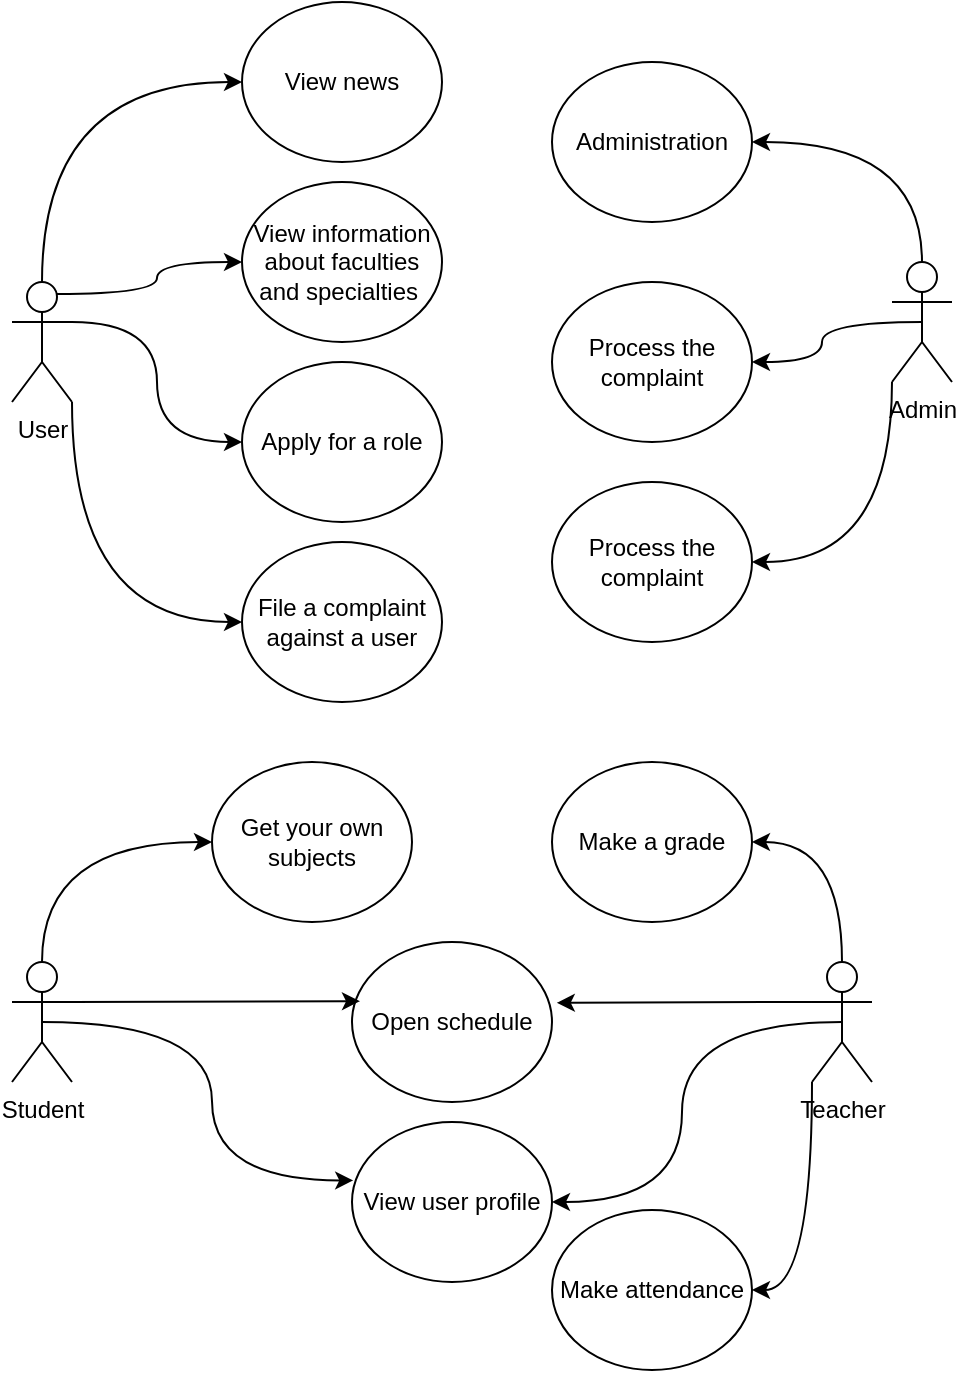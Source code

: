 <mxfile version="24.2.5" type="device">
  <diagram name="Page-1" id="ZKStmGWbIqrhJLMvr5HR">
    <mxGraphModel dx="1502" dy="663" grid="0" gridSize="10" guides="1" tooltips="1" connect="1" arrows="1" fold="1" page="1" pageScale="1" pageWidth="850" pageHeight="1100" math="0" shadow="0">
      <root>
        <mxCell id="0" />
        <mxCell id="1" parent="0" />
        <mxCell id="unA21zPk_1MnVArvOttu-22" style="edgeStyle=orthogonalEdgeStyle;rounded=0;orthogonalLoop=1;jettySize=auto;html=1;entryX=0;entryY=0.5;entryDx=0;entryDy=0;curved=1;" edge="1" parent="1" source="unA21zPk_1MnVArvOttu-1" target="unA21zPk_1MnVArvOttu-5">
          <mxGeometry relative="1" as="geometry">
            <Array as="points">
              <mxPoint x="215" y="80" />
            </Array>
          </mxGeometry>
        </mxCell>
        <mxCell id="unA21zPk_1MnVArvOttu-23" style="edgeStyle=orthogonalEdgeStyle;rounded=0;orthogonalLoop=1;jettySize=auto;html=1;exitX=0.75;exitY=0.1;exitDx=0;exitDy=0;exitPerimeter=0;curved=1;" edge="1" parent="1" source="unA21zPk_1MnVArvOttu-1" target="unA21zPk_1MnVArvOttu-6">
          <mxGeometry relative="1" as="geometry" />
        </mxCell>
        <mxCell id="unA21zPk_1MnVArvOttu-24" style="edgeStyle=orthogonalEdgeStyle;rounded=0;orthogonalLoop=1;jettySize=auto;html=1;exitX=1;exitY=0.333;exitDx=0;exitDy=0;exitPerimeter=0;curved=1;" edge="1" parent="1" source="unA21zPk_1MnVArvOttu-1" target="unA21zPk_1MnVArvOttu-7">
          <mxGeometry relative="1" as="geometry" />
        </mxCell>
        <mxCell id="unA21zPk_1MnVArvOttu-25" style="edgeStyle=orthogonalEdgeStyle;rounded=0;orthogonalLoop=1;jettySize=auto;html=1;exitX=1;exitY=1;exitDx=0;exitDy=0;exitPerimeter=0;entryX=0;entryY=0.5;entryDx=0;entryDy=0;curved=1;" edge="1" parent="1" source="unA21zPk_1MnVArvOttu-1" target="unA21zPk_1MnVArvOttu-8">
          <mxGeometry relative="1" as="geometry" />
        </mxCell>
        <mxCell id="unA21zPk_1MnVArvOttu-1" value="User" style="shape=umlActor;verticalLabelPosition=bottom;verticalAlign=top;html=1;" vertex="1" parent="1">
          <mxGeometry x="200" y="180" width="30" height="60" as="geometry" />
        </mxCell>
        <mxCell id="unA21zPk_1MnVArvOttu-26" style="edgeStyle=orthogonalEdgeStyle;rounded=0;orthogonalLoop=1;jettySize=auto;html=1;exitX=0.5;exitY=0;exitDx=0;exitDy=0;exitPerimeter=0;entryX=1;entryY=0.5;entryDx=0;entryDy=0;curved=1;" edge="1" parent="1" source="unA21zPk_1MnVArvOttu-2" target="unA21zPk_1MnVArvOttu-15">
          <mxGeometry relative="1" as="geometry" />
        </mxCell>
        <mxCell id="unA21zPk_1MnVArvOttu-27" style="edgeStyle=orthogonalEdgeStyle;rounded=0;orthogonalLoop=1;jettySize=auto;html=1;exitX=0.5;exitY=0.5;exitDx=0;exitDy=0;exitPerimeter=0;entryX=1;entryY=0.5;entryDx=0;entryDy=0;curved=1;" edge="1" parent="1" source="unA21zPk_1MnVArvOttu-2" target="unA21zPk_1MnVArvOttu-13">
          <mxGeometry relative="1" as="geometry" />
        </mxCell>
        <mxCell id="unA21zPk_1MnVArvOttu-28" style="edgeStyle=orthogonalEdgeStyle;rounded=0;orthogonalLoop=1;jettySize=auto;html=1;exitX=0;exitY=1;exitDx=0;exitDy=0;exitPerimeter=0;entryX=1;entryY=0.5;entryDx=0;entryDy=0;curved=1;" edge="1" parent="1" source="unA21zPk_1MnVArvOttu-2" target="unA21zPk_1MnVArvOttu-14">
          <mxGeometry relative="1" as="geometry" />
        </mxCell>
        <mxCell id="unA21zPk_1MnVArvOttu-2" value="Admin" style="shape=umlActor;verticalLabelPosition=bottom;verticalAlign=top;html=1;" vertex="1" parent="1">
          <mxGeometry x="640" y="170" width="30" height="60" as="geometry" />
        </mxCell>
        <mxCell id="unA21zPk_1MnVArvOttu-35" style="edgeStyle=orthogonalEdgeStyle;rounded=0;orthogonalLoop=1;jettySize=auto;html=1;exitX=0.5;exitY=0.5;exitDx=0;exitDy=0;exitPerimeter=0;entryX=1;entryY=0.5;entryDx=0;entryDy=0;curved=1;" edge="1" parent="1" source="unA21zPk_1MnVArvOttu-3" target="unA21zPk_1MnVArvOttu-18">
          <mxGeometry relative="1" as="geometry" />
        </mxCell>
        <mxCell id="unA21zPk_1MnVArvOttu-36" style="edgeStyle=orthogonalEdgeStyle;rounded=0;orthogonalLoop=1;jettySize=auto;html=1;exitX=0.5;exitY=0;exitDx=0;exitDy=0;exitPerimeter=0;entryX=1;entryY=0.5;entryDx=0;entryDy=0;curved=1;" edge="1" parent="1" source="unA21zPk_1MnVArvOttu-3" target="unA21zPk_1MnVArvOttu-20">
          <mxGeometry relative="1" as="geometry" />
        </mxCell>
        <mxCell id="unA21zPk_1MnVArvOttu-39" style="edgeStyle=orthogonalEdgeStyle;rounded=0;orthogonalLoop=1;jettySize=auto;html=1;exitX=0;exitY=1;exitDx=0;exitDy=0;exitPerimeter=0;entryX=1;entryY=0.5;entryDx=0;entryDy=0;curved=1;" edge="1" parent="1" source="unA21zPk_1MnVArvOttu-3" target="unA21zPk_1MnVArvOttu-21">
          <mxGeometry relative="1" as="geometry" />
        </mxCell>
        <mxCell id="unA21zPk_1MnVArvOttu-3" value="Teacher" style="shape=umlActor;verticalLabelPosition=bottom;verticalAlign=top;html=1;" vertex="1" parent="1">
          <mxGeometry x="600" y="520" width="30" height="60" as="geometry" />
        </mxCell>
        <mxCell id="unA21zPk_1MnVArvOttu-37" style="edgeStyle=orthogonalEdgeStyle;rounded=0;orthogonalLoop=1;jettySize=auto;html=1;exitX=0.5;exitY=0;exitDx=0;exitDy=0;exitPerimeter=0;entryX=0;entryY=0.5;entryDx=0;entryDy=0;curved=1;" edge="1" parent="1" source="unA21zPk_1MnVArvOttu-4" target="unA21zPk_1MnVArvOttu-19">
          <mxGeometry relative="1" as="geometry" />
        </mxCell>
        <mxCell id="unA21zPk_1MnVArvOttu-4" value="Student" style="shape=umlActor;verticalLabelPosition=bottom;verticalAlign=top;html=1;" vertex="1" parent="1">
          <mxGeometry x="200" y="520" width="30" height="60" as="geometry" />
        </mxCell>
        <mxCell id="unA21zPk_1MnVArvOttu-5" value="&lt;span lang=&quot;en&quot; class=&quot;HwtZe&quot;&gt;View news&lt;/span&gt;" style="ellipse;whiteSpace=wrap;html=1;" vertex="1" parent="1">
          <mxGeometry x="315" y="40" width="100" height="80" as="geometry" />
        </mxCell>
        <mxCell id="unA21zPk_1MnVArvOttu-6" value="View information about faculties and specialties&amp;nbsp;" style="ellipse;whiteSpace=wrap;html=1;" vertex="1" parent="1">
          <mxGeometry x="315" y="130" width="100" height="80" as="geometry" />
        </mxCell>
        <mxCell id="unA21zPk_1MnVArvOttu-7" value="Apply for a role" style="ellipse;whiteSpace=wrap;html=1;" vertex="1" parent="1">
          <mxGeometry x="315" y="220" width="100" height="80" as="geometry" />
        </mxCell>
        <mxCell id="unA21zPk_1MnVArvOttu-8" value="&lt;span lang=&quot;en&quot; class=&quot;HwtZe&quot;&gt;File a complaint against a user&lt;/span&gt;" style="ellipse;whiteSpace=wrap;html=1;" vertex="1" parent="1">
          <mxGeometry x="315" y="310" width="100" height="80" as="geometry" />
        </mxCell>
        <mxCell id="unA21zPk_1MnVArvOttu-13" value="Process the complaint" style="ellipse;whiteSpace=wrap;html=1;" vertex="1" parent="1">
          <mxGeometry x="470" y="180" width="100" height="80" as="geometry" />
        </mxCell>
        <mxCell id="unA21zPk_1MnVArvOttu-14" value="Process the complaint" style="ellipse;whiteSpace=wrap;html=1;" vertex="1" parent="1">
          <mxGeometry x="470" y="280" width="100" height="80" as="geometry" />
        </mxCell>
        <mxCell id="unA21zPk_1MnVArvOttu-15" value="&lt;span lang=&quot;en&quot; class=&quot;HwtZe&quot;&gt;Administration&lt;/span&gt;" style="ellipse;whiteSpace=wrap;html=1;" vertex="1" parent="1">
          <mxGeometry x="470" y="70" width="100" height="80" as="geometry" />
        </mxCell>
        <mxCell id="unA21zPk_1MnVArvOttu-17" value="Open schedule" style="ellipse;whiteSpace=wrap;html=1;" vertex="1" parent="1">
          <mxGeometry x="370" y="510" width="100" height="80" as="geometry" />
        </mxCell>
        <mxCell id="unA21zPk_1MnVArvOttu-18" value="View user profile" style="ellipse;whiteSpace=wrap;html=1;" vertex="1" parent="1">
          <mxGeometry x="370" y="600" width="100" height="80" as="geometry" />
        </mxCell>
        <mxCell id="unA21zPk_1MnVArvOttu-19" value="Get your own subjects" style="ellipse;whiteSpace=wrap;html=1;" vertex="1" parent="1">
          <mxGeometry x="300" y="420" width="100" height="80" as="geometry" />
        </mxCell>
        <mxCell id="unA21zPk_1MnVArvOttu-20" value="Make a grade" style="ellipse;whiteSpace=wrap;html=1;" vertex="1" parent="1">
          <mxGeometry x="470" y="420" width="100" height="80" as="geometry" />
        </mxCell>
        <mxCell id="unA21zPk_1MnVArvOttu-21" value="Make attendance" style="ellipse;whiteSpace=wrap;html=1;" vertex="1" parent="1">
          <mxGeometry x="470" y="644" width="100" height="80" as="geometry" />
        </mxCell>
        <mxCell id="unA21zPk_1MnVArvOttu-31" style="edgeStyle=orthogonalEdgeStyle;rounded=0;orthogonalLoop=1;jettySize=auto;html=1;exitX=1;exitY=0.333;exitDx=0;exitDy=0;exitPerimeter=0;entryX=0.04;entryY=0.37;entryDx=0;entryDy=0;entryPerimeter=0;curved=1;" edge="1" parent="1" source="unA21zPk_1MnVArvOttu-4" target="unA21zPk_1MnVArvOttu-17">
          <mxGeometry relative="1" as="geometry" />
        </mxCell>
        <mxCell id="unA21zPk_1MnVArvOttu-33" style="edgeStyle=orthogonalEdgeStyle;rounded=0;orthogonalLoop=1;jettySize=auto;html=1;exitX=0;exitY=0.333;exitDx=0;exitDy=0;exitPerimeter=0;entryX=1.024;entryY=0.38;entryDx=0;entryDy=0;entryPerimeter=0;curved=1;" edge="1" parent="1" source="unA21zPk_1MnVArvOttu-3" target="unA21zPk_1MnVArvOttu-17">
          <mxGeometry relative="1" as="geometry" />
        </mxCell>
        <mxCell id="unA21zPk_1MnVArvOttu-34" style="edgeStyle=orthogonalEdgeStyle;rounded=0;orthogonalLoop=1;jettySize=auto;html=1;exitX=0.5;exitY=0.5;exitDx=0;exitDy=0;exitPerimeter=0;entryX=0.006;entryY=0.365;entryDx=0;entryDy=0;entryPerimeter=0;curved=1;" edge="1" parent="1" source="unA21zPk_1MnVArvOttu-4" target="unA21zPk_1MnVArvOttu-18">
          <mxGeometry relative="1" as="geometry" />
        </mxCell>
      </root>
    </mxGraphModel>
  </diagram>
</mxfile>
